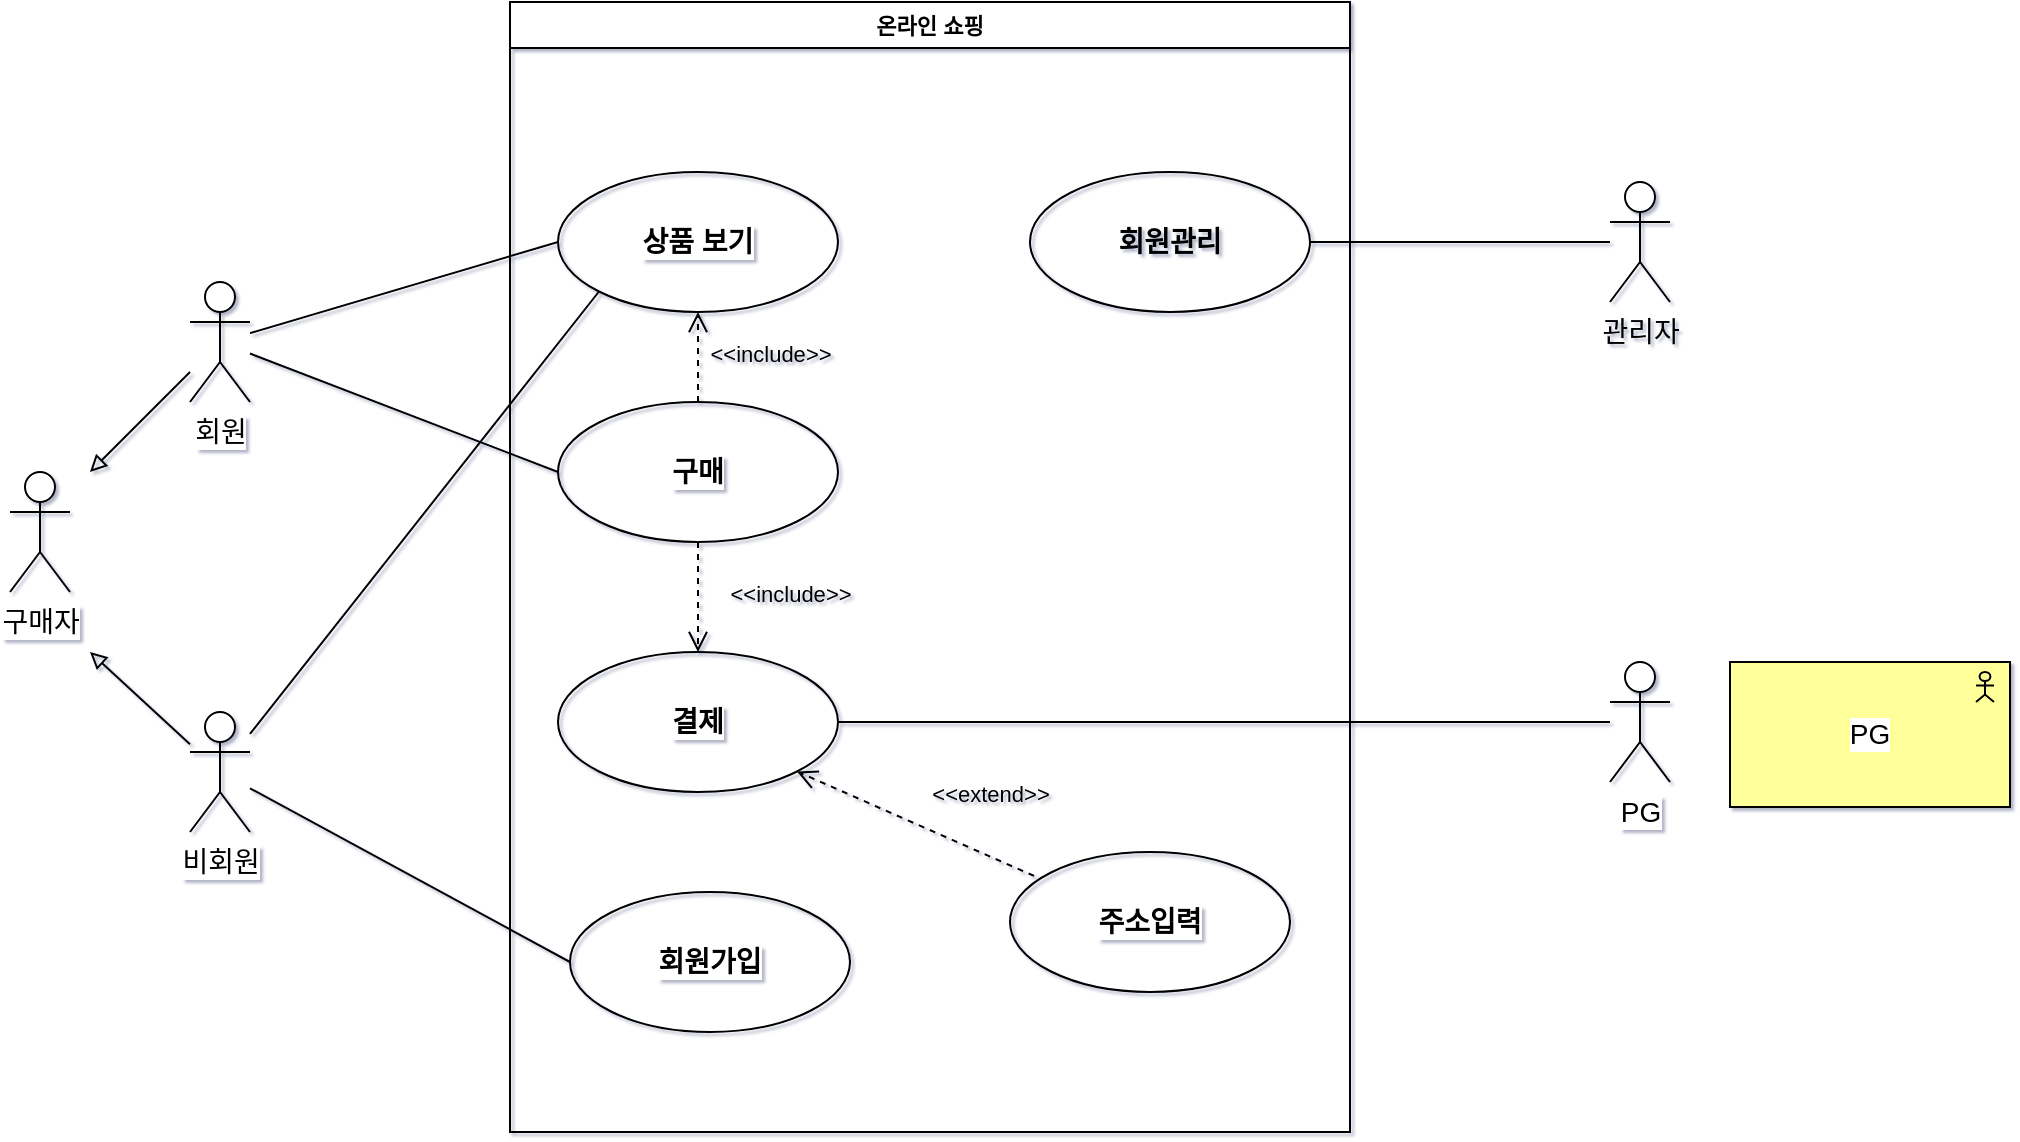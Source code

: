 <mxfile version="24.2.1" type="github" pages="2">
  <diagram name="테스트-1" id="crpGcYe5JIqGgmfARWiJ">
    <mxGraphModel dx="1518" dy="614" grid="1" gridSize="10" guides="1" tooltips="1" connect="1" arrows="1" fold="1" page="1" pageScale="1" pageWidth="827" pageHeight="1169" background="none" math="0" shadow="1">
      <root>
        <mxCell id="0" />
        <mxCell id="1" parent="0" />
        <mxCell id="UFJAdiyoOyex9o16GmMY-8" style="rounded=0;orthogonalLoop=1;jettySize=auto;html=1;endArrow=none;endFill=0;entryX=1;entryY=0.5;entryDx=0;entryDy=0;" edge="1" parent="1" source="UFJAdiyoOyex9o16GmMY-4" target="UFJAdiyoOyex9o16GmMY-1">
          <mxGeometry relative="1" as="geometry">
            <mxPoint x="560" y="445" as="targetPoint" />
          </mxGeometry>
        </mxCell>
        <mxCell id="UFJAdiyoOyex9o16GmMY-4" value="관리자&lt;div style=&quot;font-size: 14px;&quot;&gt;&lt;br style=&quot;font-size: 14px;&quot;&gt;&lt;/div&gt;" style="shape=umlActor;verticalLabelPosition=bottom;verticalAlign=top;html=1;outlineConnect=0;fontSize=14;textShadow=0;" vertex="1" parent="1">
          <mxGeometry x="870" y="145" width="30" height="60" as="geometry" />
        </mxCell>
        <mxCell id="1xgJE5vAkUswXADNoP8a-1" value="&lt;b style=&quot;font-size: 14px;&quot;&gt;상품 보기&lt;/b&gt;" style="ellipse;whiteSpace=wrap;html=1;fontFamily=Helvetica;fontSize=14;fontColor=default;labelBackgroundColor=default;fillColor=none;textShadow=0;" vertex="1" parent="1">
          <mxGeometry x="344" y="140" width="140" height="70" as="geometry" />
        </mxCell>
        <mxCell id="1xgJE5vAkUswXADNoP8a-2" style="rounded=0;orthogonalLoop=1;jettySize=auto;html=1;entryX=0;entryY=0.5;entryDx=0;entryDy=0;endArrow=none;endFill=0;strokeColor=default;align=center;verticalAlign=middle;fontFamily=Helvetica;fontSize=11;fontColor=default;labelBackgroundColor=default;" edge="1" source="1xgJE5vAkUswXADNoP8a-3" target="1xgJE5vAkUswXADNoP8a-1" parent="1">
          <mxGeometry relative="1" as="geometry" />
        </mxCell>
        <mxCell id="1xgJE5vAkUswXADNoP8a-27" style="edgeStyle=none;rounded=0;orthogonalLoop=1;jettySize=auto;html=1;entryX=0;entryY=0.5;entryDx=0;entryDy=0;strokeColor=default;align=center;verticalAlign=middle;fontFamily=Helvetica;fontSize=11;fontColor=default;labelBackgroundColor=default;endArrow=none;endFill=0;" edge="1" parent="1" source="1xgJE5vAkUswXADNoP8a-3" target="1xgJE5vAkUswXADNoP8a-9">
          <mxGeometry relative="1" as="geometry" />
        </mxCell>
        <mxCell id="1xgJE5vAkUswXADNoP8a-44" style="edgeStyle=none;rounded=0;orthogonalLoop=1;jettySize=auto;html=1;strokeColor=default;align=center;verticalAlign=middle;fontFamily=Helvetica;fontSize=11;fontColor=default;labelBackgroundColor=default;endArrow=block;endFill=0;startArrow=none;startFill=0;" edge="1" parent="1" source="1xgJE5vAkUswXADNoP8a-3">
          <mxGeometry relative="1" as="geometry">
            <mxPoint x="110" y="290" as="targetPoint" />
          </mxGeometry>
        </mxCell>
        <mxCell id="1xgJE5vAkUswXADNoP8a-3" value="&lt;font face=&quot;Helvetica&quot; style=&quot;font-size: 14px;&quot;&gt;회원&lt;/font&gt;" style="shape=umlActor;verticalLabelPosition=bottom;verticalAlign=top;html=1;outlineConnect=0;fontFamily=Helvetica;fontSize=14;fontColor=default;labelBackgroundColor=default;textShadow=0;" vertex="1" parent="1">
          <mxGeometry x="160" y="195" width="30" height="60" as="geometry" />
        </mxCell>
        <mxCell id="1xgJE5vAkUswXADNoP8a-9" value="&lt;b style=&quot;font-size: 14px;&quot;&gt;구매&lt;/b&gt;" style="ellipse;whiteSpace=wrap;html=1;fontFamily=Helvetica;fontSize=14;fontColor=default;labelBackgroundColor=default;fillColor=none;textShadow=0;" vertex="1" parent="1">
          <mxGeometry x="344" y="255" width="140" height="70" as="geometry" />
        </mxCell>
        <mxCell id="1xgJE5vAkUswXADNoP8a-10" value="&lt;b style=&quot;font-size: 14px;&quot;&gt;결제&lt;/b&gt;" style="ellipse;whiteSpace=wrap;html=1;fontFamily=Helvetica;fontSize=14;fontColor=default;labelBackgroundColor=default;fillColor=none;textShadow=0;" vertex="1" parent="1">
          <mxGeometry x="344" y="380" width="140" height="70" as="geometry" />
        </mxCell>
        <mxCell id="1xgJE5vAkUswXADNoP8a-15" value="" style="edgeStyle=none;rounded=0;orthogonalLoop=1;jettySize=auto;html=1;strokeColor=default;align=center;verticalAlign=middle;fontFamily=Helvetica;fontSize=11;fontColor=default;labelBackgroundColor=default;endArrow=none;endFill=0;" edge="1" parent="1" source="1xgJE5vAkUswXADNoP8a-12" target="1xgJE5vAkUswXADNoP8a-10">
          <mxGeometry relative="1" as="geometry" />
        </mxCell>
        <mxCell id="1xgJE5vAkUswXADNoP8a-16" value="" style="edgeStyle=none;rounded=0;orthogonalLoop=1;jettySize=auto;html=1;strokeColor=default;align=center;verticalAlign=middle;fontFamily=Helvetica;fontSize=11;fontColor=default;labelBackgroundColor=default;endArrow=none;endFill=0;" edge="1" parent="1" source="1xgJE5vAkUswXADNoP8a-12" target="1xgJE5vAkUswXADNoP8a-10">
          <mxGeometry relative="1" as="geometry" />
        </mxCell>
        <mxCell id="1xgJE5vAkUswXADNoP8a-12" value="PG" style="shape=umlActor;verticalLabelPosition=bottom;verticalAlign=top;html=1;outlineConnect=0;fontFamily=Helvetica;fontSize=14;fontColor=default;labelBackgroundColor=default;textShadow=0;" vertex="1" parent="1">
          <mxGeometry x="870" y="385" width="30" height="60" as="geometry" />
        </mxCell>
        <mxCell id="1xgJE5vAkUswXADNoP8a-17" value="&lt;b style=&quot;font-size: 14px;&quot;&gt;회원가입&lt;/b&gt;" style="ellipse;whiteSpace=wrap;html=1;fontFamily=Helvetica;fontSize=14;fontColor=default;labelBackgroundColor=default;fillColor=none;textShadow=0;" vertex="1" parent="1">
          <mxGeometry x="350" y="500" width="140" height="70" as="geometry" />
        </mxCell>
        <mxCell id="1xgJE5vAkUswXADNoP8a-19" value="&amp;lt;&amp;lt;extend&lt;span style=&quot;background-color: initial;&quot;&gt;&amp;gt;&amp;gt;&lt;/span&gt;" style="endArrow=open;startArrow=none;endFill=0;startFill=0;endSize=8;html=1;verticalAlign=bottom;dashed=1;labelBackgroundColor=none;rounded=0;strokeColor=default;align=center;fontFamily=Helvetica;fontSize=11;fontColor=default;exitX=0.086;exitY=0.171;exitDx=0;exitDy=0;entryX=1;entryY=1;entryDx=0;entryDy=0;exitPerimeter=0;" edge="1" parent="1" source="1xgJE5vAkUswXADNoP8a-11" target="1xgJE5vAkUswXADNoP8a-10">
          <mxGeometry x="-0.49" y="-20" width="160" relative="1" as="geometry">
            <mxPoint x="638.143" y="340.001" as="sourcePoint" />
            <mxPoint x="610.001" y="469.75" as="targetPoint" />
            <mxPoint as="offset" />
          </mxGeometry>
        </mxCell>
        <mxCell id="1xgJE5vAkUswXADNoP8a-21" value="온라인 쇼핑" style="swimlane;whiteSpace=wrap;html=1;fontFamily=Helvetica;fontSize=11;fontColor=default;labelBackgroundColor=default;" vertex="1" parent="1">
          <mxGeometry x="320" y="55" width="420" height="565" as="geometry">
            <mxRectangle x="320" y="55" width="100" height="30" as="alternateBounds" />
          </mxGeometry>
        </mxCell>
        <mxCell id="UFJAdiyoOyex9o16GmMY-1" value="&lt;b style=&quot;font-size: 14px;&quot;&gt;회원관리&lt;/b&gt;" style="ellipse;whiteSpace=wrap;html=1;fillColor=none;fontSize=14;textShadow=0;" vertex="1" parent="1xgJE5vAkUswXADNoP8a-21">
          <mxGeometry x="260" y="85" width="140" height="70" as="geometry" />
        </mxCell>
        <mxCell id="1xgJE5vAkUswXADNoP8a-11" value="&lt;b style=&quot;font-size: 14px;&quot;&gt;주소입력&lt;/b&gt;" style="ellipse;whiteSpace=wrap;html=1;fontFamily=Helvetica;fontSize=14;fontColor=default;labelBackgroundColor=default;fillColor=none;textShadow=0;" vertex="1" parent="1xgJE5vAkUswXADNoP8a-21">
          <mxGeometry x="250" y="425" width="140" height="70" as="geometry" />
        </mxCell>
        <mxCell id="1xgJE5vAkUswXADNoP8a-30" style="edgeStyle=none;rounded=0;orthogonalLoop=1;jettySize=auto;html=1;entryX=0;entryY=0.5;entryDx=0;entryDy=0;strokeColor=default;align=center;verticalAlign=middle;fontFamily=Helvetica;fontSize=11;fontColor=default;labelBackgroundColor=default;endArrow=none;endFill=0;" edge="1" parent="1" source="1xgJE5vAkUswXADNoP8a-23" target="1xgJE5vAkUswXADNoP8a-17">
          <mxGeometry relative="1" as="geometry" />
        </mxCell>
        <mxCell id="1xgJE5vAkUswXADNoP8a-31" style="edgeStyle=none;rounded=0;orthogonalLoop=1;jettySize=auto;html=1;entryX=0;entryY=1;entryDx=0;entryDy=0;strokeColor=default;align=center;verticalAlign=middle;fontFamily=Helvetica;fontSize=11;fontColor=default;labelBackgroundColor=default;endArrow=none;endFill=0;" edge="1" parent="1" source="1xgJE5vAkUswXADNoP8a-23" target="1xgJE5vAkUswXADNoP8a-1">
          <mxGeometry relative="1" as="geometry" />
        </mxCell>
        <mxCell id="1xgJE5vAkUswXADNoP8a-43" style="edgeStyle=none;rounded=0;orthogonalLoop=1;jettySize=auto;html=1;strokeColor=default;align=center;verticalAlign=middle;fontFamily=Helvetica;fontSize=11;fontColor=default;labelBackgroundColor=default;endArrow=block;endFill=0;" edge="1" parent="1" source="1xgJE5vAkUswXADNoP8a-23">
          <mxGeometry relative="1" as="geometry">
            <mxPoint x="110" y="380" as="targetPoint" />
          </mxGeometry>
        </mxCell>
        <mxCell id="1xgJE5vAkUswXADNoP8a-23" value="비회원" style="shape=umlActor;verticalLabelPosition=bottom;verticalAlign=top;html=1;outlineConnect=0;fontFamily=Helvetica;fontSize=14;fontColor=default;labelBackgroundColor=default;textShadow=0;" vertex="1" parent="1">
          <mxGeometry x="160" y="410" width="30" height="60" as="geometry" />
        </mxCell>
        <mxCell id="1xgJE5vAkUswXADNoP8a-32" value="&amp;lt;&amp;lt;include&lt;span style=&quot;background-color: initial;&quot;&gt;&amp;gt;&amp;gt;&lt;/span&gt;" style="endArrow=open;startArrow=none;endFill=0;startFill=0;endSize=8;html=1;verticalAlign=bottom;dashed=1;labelBackgroundColor=none;rounded=0;strokeColor=default;align=center;fontFamily=Helvetica;fontSize=11;fontColor=default;exitX=0.5;exitY=1;exitDx=0;exitDy=0;entryX=0.5;entryY=0;entryDx=0;entryDy=0;" edge="1" parent="1" source="1xgJE5vAkUswXADNoP8a-9" target="1xgJE5vAkUswXADNoP8a-10">
          <mxGeometry x="0.273" y="46" width="160" relative="1" as="geometry">
            <mxPoint x="629" y="322" as="sourcePoint" />
            <mxPoint x="490" y="300" as="targetPoint" />
            <mxPoint as="offset" />
          </mxGeometry>
        </mxCell>
        <mxCell id="1xgJE5vAkUswXADNoP8a-33" value="&amp;lt;&amp;lt;include&lt;span style=&quot;background-color: initial;&quot;&gt;&amp;gt;&amp;gt;&lt;/span&gt;" style="endArrow=open;startArrow=none;endFill=0;startFill=0;endSize=8;html=1;verticalAlign=bottom;dashed=1;labelBackgroundColor=none;rounded=0;strokeColor=default;align=center;fontFamily=Helvetica;fontSize=11;fontColor=default;exitX=0.5;exitY=0;exitDx=0;exitDy=0;entryX=0.5;entryY=1;entryDx=0;entryDy=0;" edge="1" parent="1" source="1xgJE5vAkUswXADNoP8a-9" target="1xgJE5vAkUswXADNoP8a-1">
          <mxGeometry x="-0.333" y="-36" width="160" relative="1" as="geometry">
            <mxPoint x="599" y="255" as="sourcePoint" />
            <mxPoint x="460" y="233" as="targetPoint" />
            <mxPoint as="offset" />
          </mxGeometry>
        </mxCell>
        <mxCell id="1xgJE5vAkUswXADNoP8a-34" value="구매자" style="shape=umlActor;verticalLabelPosition=bottom;verticalAlign=top;html=1;outlineConnect=0;fontFamily=Helvetica;fontSize=14;fontColor=default;labelBackgroundColor=default;textShadow=0;" vertex="1" parent="1">
          <mxGeometry x="70" y="290" width="30" height="60" as="geometry" />
        </mxCell>
        <mxCell id="1xgJE5vAkUswXADNoP8a-45" value="PG" style="html=1;outlineConnect=0;whiteSpace=wrap;fillColor=#ffff99;shape=mxgraph.archimate.application;appType=actor;fontFamily=Helvetica;fontSize=14;fontColor=default;labelBackgroundColor=default;" vertex="1" parent="1">
          <mxGeometry x="930" y="385" width="140" height="72.5" as="geometry" />
        </mxCell>
      </root>
    </mxGraphModel>
  </diagram>
  <diagram id="n9FGADXHsb4txi5t6AIW" name="유스케이스-1">
    <mxGraphModel dx="1050" dy="522" grid="1" gridSize="10" guides="1" tooltips="1" connect="1" arrows="1" fold="1" page="1" pageScale="1" pageWidth="827" pageHeight="1169" math="0" shadow="0">
      <root>
        <mxCell id="0" />
        <mxCell id="1" parent="0" />
      </root>
    </mxGraphModel>
  </diagram>
</mxfile>

